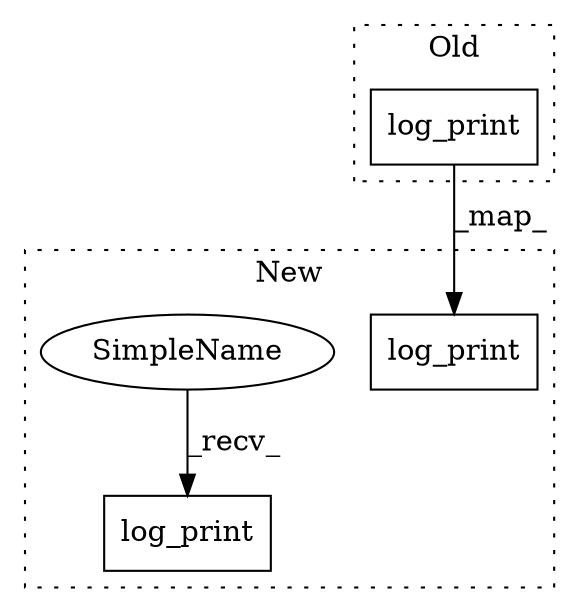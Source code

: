 digraph G {
subgraph cluster0 {
1 [label="log_print" a="32" s="3288,3300" l="10,1" shape="box"];
label = "Old";
style="dotted";
}
subgraph cluster1 {
2 [label="log_print" a="32" s="3284" l="11" shape="box"];
3 [label="log_print" a="32" s="3669,3745" l="10,1" shape="box"];
4 [label="SimpleName" a="42" s="3664" l="4" shape="ellipse"];
label = "New";
style="dotted";
}
1 -> 2 [label="_map_"];
4 -> 3 [label="_recv_"];
}